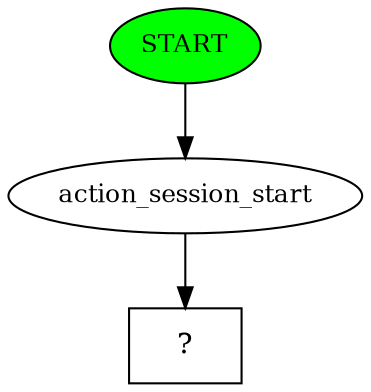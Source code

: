 digraph  {
0 [class="start active", fillcolor=green, fontsize=12, label=START, style=filled];
1 [class=active, fontsize=12, label=action_session_start];
2 [class="intent dashed active", label="  ?  ", shape=rect];
0 -> 1  [class=active, key=NONE, label=""];
1 -> 2  [class=active, key=NONE, label=""];
}

